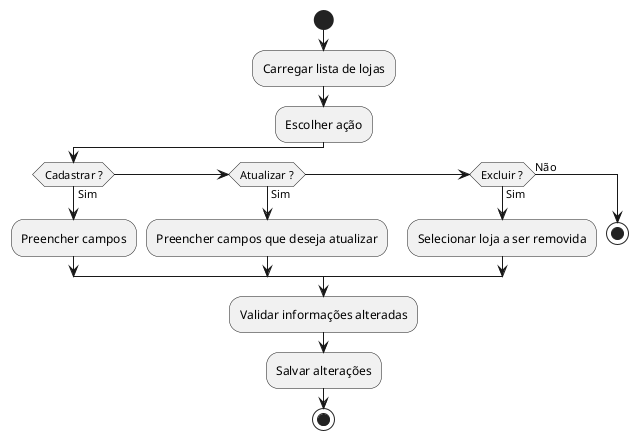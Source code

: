 @startuml
start
    :Carregar lista de lojas;
    :Escolher ação;
    if (Cadastrar ?) then (Sim)
        :Preencher campos;
        elseif (Atualizar ?) then (Sim)
            :Preencher campos que deseja atualizar;
        elseif (Excluir ?) then (Sim)
            :Selecionar loja a ser removida;
        else (Não)
            stop
    endif
    :Validar informações alteradas;
    :Salvar alterações;
stop
@enduml